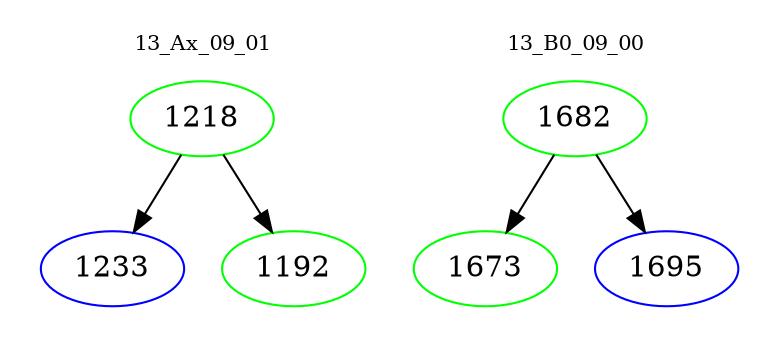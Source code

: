 digraph{
subgraph cluster_0 {
color = white
label = "13_Ax_09_01";
fontsize=10;
T0_1218 [label="1218", color="green"]
T0_1218 -> T0_1233 [color="black"]
T0_1233 [label="1233", color="blue"]
T0_1218 -> T0_1192 [color="black"]
T0_1192 [label="1192", color="green"]
}
subgraph cluster_1 {
color = white
label = "13_B0_09_00";
fontsize=10;
T1_1682 [label="1682", color="green"]
T1_1682 -> T1_1673 [color="black"]
T1_1673 [label="1673", color="green"]
T1_1682 -> T1_1695 [color="black"]
T1_1695 [label="1695", color="blue"]
}
}
